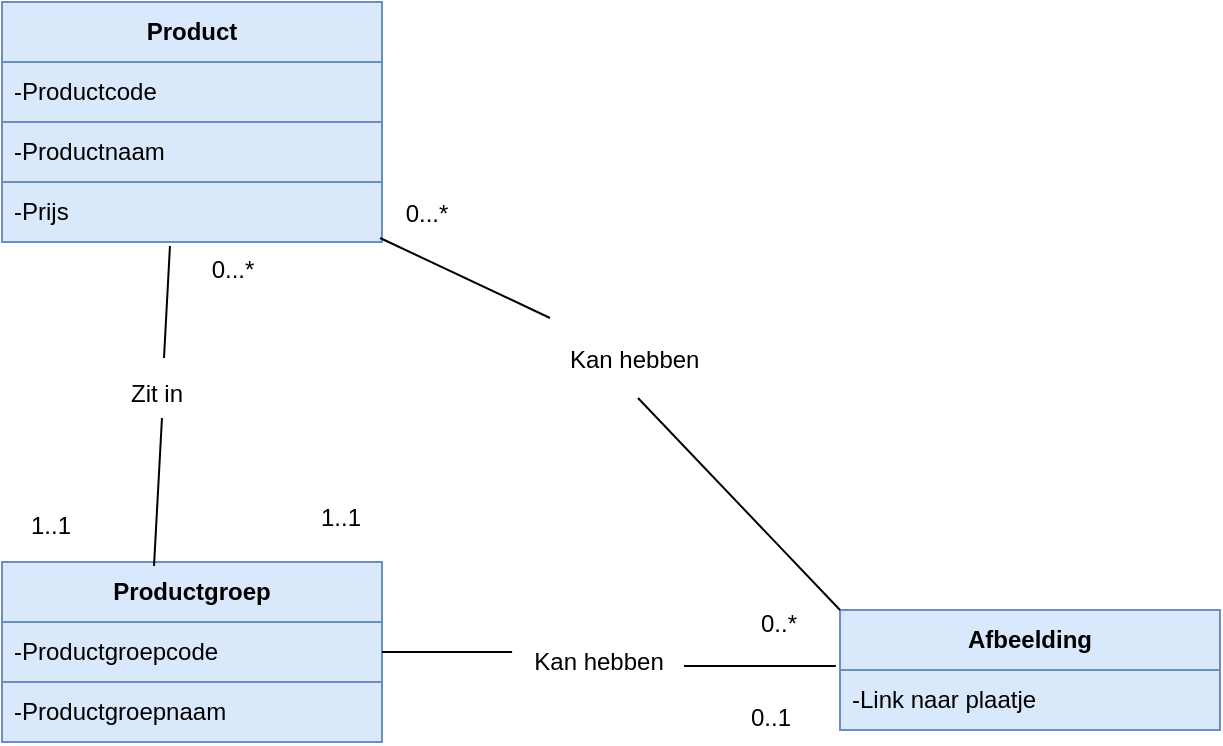 <mxfile version="21.8.0" type="device">
  <diagram name="Page-1" id="hcwU8oPMDGAtIEjc8EsR">
    <mxGraphModel dx="1050" dy="530" grid="0" gridSize="10" guides="1" tooltips="1" connect="1" arrows="1" fold="1" page="1" pageScale="1" pageWidth="827" pageHeight="1169" math="0" shadow="0">
      <root>
        <mxCell id="0" />
        <mxCell id="1" parent="0" />
        <mxCell id="XtzSiCUmQisljc_bNZya-8" value="&lt;b&gt;Product&lt;/b&gt;" style="swimlane;fontStyle=0;childLayout=stackLayout;horizontal=1;startSize=30;horizontalStack=0;resizeParent=1;resizeParentMax=0;resizeLast=0;collapsible=1;marginBottom=0;whiteSpace=wrap;html=1;fillColor=#dae8fc;strokeColor=#6c8ebf;" vertex="1" parent="1">
          <mxGeometry x="120" y="80" width="190" height="120" as="geometry" />
        </mxCell>
        <mxCell id="XtzSiCUmQisljc_bNZya-9" value="-Productcode" style="text;strokeColor=#6c8ebf;fillColor=#dae8fc;align=left;verticalAlign=middle;spacingLeft=4;spacingRight=4;overflow=hidden;points=[[0,0.5],[1,0.5]];portConstraint=eastwest;rotatable=0;whiteSpace=wrap;html=1;" vertex="1" parent="XtzSiCUmQisljc_bNZya-8">
          <mxGeometry y="30" width="190" height="30" as="geometry" />
        </mxCell>
        <mxCell id="XtzSiCUmQisljc_bNZya-10" value="-Productnaam" style="text;strokeColor=#6c8ebf;fillColor=#dae8fc;align=left;verticalAlign=middle;spacingLeft=4;spacingRight=4;overflow=hidden;points=[[0,0.5],[1,0.5]];portConstraint=eastwest;rotatable=0;whiteSpace=wrap;html=1;" vertex="1" parent="XtzSiCUmQisljc_bNZya-8">
          <mxGeometry y="60" width="190" height="30" as="geometry" />
        </mxCell>
        <mxCell id="XtzSiCUmQisljc_bNZya-11" value="-Prijs" style="text;strokeColor=#6c8ebf;fillColor=#dae8fc;align=left;verticalAlign=middle;spacingLeft=4;spacingRight=4;overflow=hidden;points=[[0,0.5],[1,0.5]];portConstraint=eastwest;rotatable=0;whiteSpace=wrap;html=1;" vertex="1" parent="XtzSiCUmQisljc_bNZya-8">
          <mxGeometry y="90" width="190" height="30" as="geometry" />
        </mxCell>
        <mxCell id="XtzSiCUmQisljc_bNZya-12" value="&lt;b&gt;Productgroep&lt;/b&gt;" style="swimlane;fontStyle=0;childLayout=stackLayout;horizontal=1;startSize=30;horizontalStack=0;resizeParent=1;resizeParentMax=0;resizeLast=0;collapsible=1;marginBottom=0;whiteSpace=wrap;html=1;fillColor=#dae8fc;strokeColor=#6c8ebf;" vertex="1" parent="1">
          <mxGeometry x="120" y="360" width="190" height="90" as="geometry" />
        </mxCell>
        <mxCell id="XtzSiCUmQisljc_bNZya-13" value="-Productgroepcode" style="text;strokeColor=#6c8ebf;fillColor=#dae8fc;align=left;verticalAlign=middle;spacingLeft=4;spacingRight=4;overflow=hidden;points=[[0,0.5],[1,0.5]];portConstraint=eastwest;rotatable=0;whiteSpace=wrap;html=1;" vertex="1" parent="XtzSiCUmQisljc_bNZya-12">
          <mxGeometry y="30" width="190" height="30" as="geometry" />
        </mxCell>
        <mxCell id="XtzSiCUmQisljc_bNZya-14" value="-Productgroepnaam" style="text;strokeColor=#6c8ebf;fillColor=#dae8fc;align=left;verticalAlign=middle;spacingLeft=4;spacingRight=4;overflow=hidden;points=[[0,0.5],[1,0.5]];portConstraint=eastwest;rotatable=0;whiteSpace=wrap;html=1;" vertex="1" parent="XtzSiCUmQisljc_bNZya-12">
          <mxGeometry y="60" width="190" height="30" as="geometry" />
        </mxCell>
        <mxCell id="XtzSiCUmQisljc_bNZya-16" value="&lt;b&gt;Afbeelding&lt;br&gt;&lt;/b&gt;" style="swimlane;fontStyle=0;childLayout=stackLayout;horizontal=1;startSize=30;horizontalStack=0;resizeParent=1;resizeParentMax=0;resizeLast=0;collapsible=1;marginBottom=0;whiteSpace=wrap;html=1;fillColor=#dae8fc;strokeColor=#6c8ebf;" vertex="1" parent="1">
          <mxGeometry x="539" y="384" width="190" height="60" as="geometry" />
        </mxCell>
        <mxCell id="XtzSiCUmQisljc_bNZya-17" value="-Link naar plaatje" style="text;strokeColor=#6c8ebf;fillColor=#dae8fc;align=left;verticalAlign=middle;spacingLeft=4;spacingRight=4;overflow=hidden;points=[[0,0.5],[1,0.5]];portConstraint=eastwest;rotatable=0;whiteSpace=wrap;html=1;" vertex="1" parent="XtzSiCUmQisljc_bNZya-16">
          <mxGeometry y="30" width="190" height="30" as="geometry" />
        </mxCell>
        <mxCell id="XtzSiCUmQisljc_bNZya-28" value="&lt;div&gt;Kan hebben&lt;/div&gt;" style="text;strokeColor=none;fillColor=none;align=left;verticalAlign=middle;spacingLeft=4;spacingRight=4;overflow=hidden;points=[[0,0.5],[1,0.5]];portConstraint=eastwest;rotatable=0;whiteSpace=wrap;html=1;" vertex="1" parent="1">
          <mxGeometry x="398" y="244" width="80" height="30" as="geometry" />
        </mxCell>
        <mxCell id="XtzSiCUmQisljc_bNZya-31" value="" style="endArrow=none;html=1;rounded=0;entryX=-0.05;entryY=-0.2;entryDx=0;entryDy=0;entryPerimeter=0;exitX=0.995;exitY=0.933;exitDx=0;exitDy=0;exitPerimeter=0;" edge="1" parent="1" source="XtzSiCUmQisljc_bNZya-11" target="XtzSiCUmQisljc_bNZya-28">
          <mxGeometry width="50" height="50" relative="1" as="geometry">
            <mxPoint x="387" y="306" as="sourcePoint" />
            <mxPoint x="437" y="256" as="targetPoint" />
          </mxGeometry>
        </mxCell>
        <mxCell id="XtzSiCUmQisljc_bNZya-32" value="" style="endArrow=none;html=1;rounded=0;entryX=0;entryY=0;entryDx=0;entryDy=0;exitX=0.5;exitY=1.133;exitDx=0;exitDy=0;exitPerimeter=0;" edge="1" parent="1" source="XtzSiCUmQisljc_bNZya-28" target="XtzSiCUmQisljc_bNZya-16">
          <mxGeometry width="50" height="50" relative="1" as="geometry">
            <mxPoint x="387" y="306" as="sourcePoint" />
            <mxPoint x="437" y="256" as="targetPoint" />
          </mxGeometry>
        </mxCell>
        <mxCell id="XtzSiCUmQisljc_bNZya-33" value="&lt;div&gt;Zit in&lt;/div&gt;" style="text;html=1;align=center;verticalAlign=middle;resizable=0;points=[];autosize=1;strokeColor=none;fillColor=none;" vertex="1" parent="1">
          <mxGeometry x="175.5" y="263" width="42" height="26" as="geometry" />
        </mxCell>
        <mxCell id="XtzSiCUmQisljc_bNZya-34" value="" style="endArrow=none;html=1;rounded=0;entryX=0.442;entryY=1.067;entryDx=0;entryDy=0;entryPerimeter=0;exitX=0.607;exitY=-0.192;exitDx=0;exitDy=0;exitPerimeter=0;" edge="1" parent="1" source="XtzSiCUmQisljc_bNZya-33" target="XtzSiCUmQisljc_bNZya-11">
          <mxGeometry width="50" height="50" relative="1" as="geometry">
            <mxPoint x="387" y="306" as="sourcePoint" />
            <mxPoint x="437" y="256" as="targetPoint" />
          </mxGeometry>
        </mxCell>
        <mxCell id="XtzSiCUmQisljc_bNZya-35" value="" style="endArrow=none;html=1;rounded=0;entryX=0.4;entryY=0.022;entryDx=0;entryDy=0;entryPerimeter=0;exitX=0.583;exitY=0.962;exitDx=0;exitDy=0;exitPerimeter=0;" edge="1" parent="1" source="XtzSiCUmQisljc_bNZya-33" target="XtzSiCUmQisljc_bNZya-12">
          <mxGeometry width="50" height="50" relative="1" as="geometry">
            <mxPoint x="387" y="306" as="sourcePoint" />
            <mxPoint x="437" y="256" as="targetPoint" />
          </mxGeometry>
        </mxCell>
        <mxCell id="XtzSiCUmQisljc_bNZya-36" value="&lt;div&gt;Kan hebben&lt;/div&gt;" style="text;html=1;align=center;verticalAlign=middle;resizable=0;points=[];autosize=1;strokeColor=none;fillColor=none;" vertex="1" parent="1">
          <mxGeometry x="378" y="397" width="80" height="26" as="geometry" />
        </mxCell>
        <mxCell id="XtzSiCUmQisljc_bNZya-37" value="" style="endArrow=none;html=1;rounded=0;entryX=1;entryY=0.5;entryDx=0;entryDy=0;exitX=-0.037;exitY=0.308;exitDx=0;exitDy=0;exitPerimeter=0;" edge="1" parent="1" source="XtzSiCUmQisljc_bNZya-36" target="XtzSiCUmQisljc_bNZya-13">
          <mxGeometry width="50" height="50" relative="1" as="geometry">
            <mxPoint x="387" y="306" as="sourcePoint" />
            <mxPoint x="437" y="256" as="targetPoint" />
          </mxGeometry>
        </mxCell>
        <mxCell id="XtzSiCUmQisljc_bNZya-38" value="" style="endArrow=none;html=1;rounded=0;entryX=1.038;entryY=0.577;entryDx=0;entryDy=0;entryPerimeter=0;exitX=-0.011;exitY=-0.067;exitDx=0;exitDy=0;exitPerimeter=0;" edge="1" parent="1" source="XtzSiCUmQisljc_bNZya-17" target="XtzSiCUmQisljc_bNZya-36">
          <mxGeometry width="50" height="50" relative="1" as="geometry">
            <mxPoint x="387" y="306" as="sourcePoint" />
            <mxPoint x="437" y="256" as="targetPoint" />
          </mxGeometry>
        </mxCell>
        <mxCell id="XtzSiCUmQisljc_bNZya-39" value="0...*" style="text;html=1;align=center;verticalAlign=middle;resizable=0;points=[];autosize=1;strokeColor=none;fillColor=none;" vertex="1" parent="1">
          <mxGeometry x="312.5" y="173" width="39" height="26" as="geometry" />
        </mxCell>
        <mxCell id="XtzSiCUmQisljc_bNZya-40" value="&lt;div&gt;0...*&lt;/div&gt;" style="text;html=1;align=center;verticalAlign=middle;resizable=0;points=[];autosize=1;" vertex="1" parent="1">
          <mxGeometry x="215.5" y="201" width="39" height="26" as="geometry" />
        </mxCell>
        <mxCell id="XtzSiCUmQisljc_bNZya-41" value="1..1" style="text;html=1;align=center;verticalAlign=middle;resizable=0;points=[];autosize=1;strokeColor=none;fillColor=none;" vertex="1" parent="1">
          <mxGeometry x="125.5" y="329" width="37" height="26" as="geometry" />
        </mxCell>
        <mxCell id="XtzSiCUmQisljc_bNZya-42" value="1..1" style="text;html=1;align=center;verticalAlign=middle;resizable=0;points=[];autosize=1;strokeColor=none;fillColor=none;" vertex="1" parent="1">
          <mxGeometry x="270.5" y="325" width="37" height="26" as="geometry" />
        </mxCell>
        <mxCell id="XtzSiCUmQisljc_bNZya-43" value="0..*" style="text;html=1;align=center;verticalAlign=middle;resizable=0;points=[];autosize=1;strokeColor=none;fillColor=none;" vertex="1" parent="1">
          <mxGeometry x="489.5" y="378" width="36" height="26" as="geometry" />
        </mxCell>
        <mxCell id="XtzSiCUmQisljc_bNZya-44" value="0..1" style="text;html=1;align=center;verticalAlign=middle;resizable=0;points=[];autosize=1;strokeColor=none;fillColor=none;" vertex="1" parent="1">
          <mxGeometry x="485.5" y="425" width="37" height="26" as="geometry" />
        </mxCell>
      </root>
    </mxGraphModel>
  </diagram>
</mxfile>
